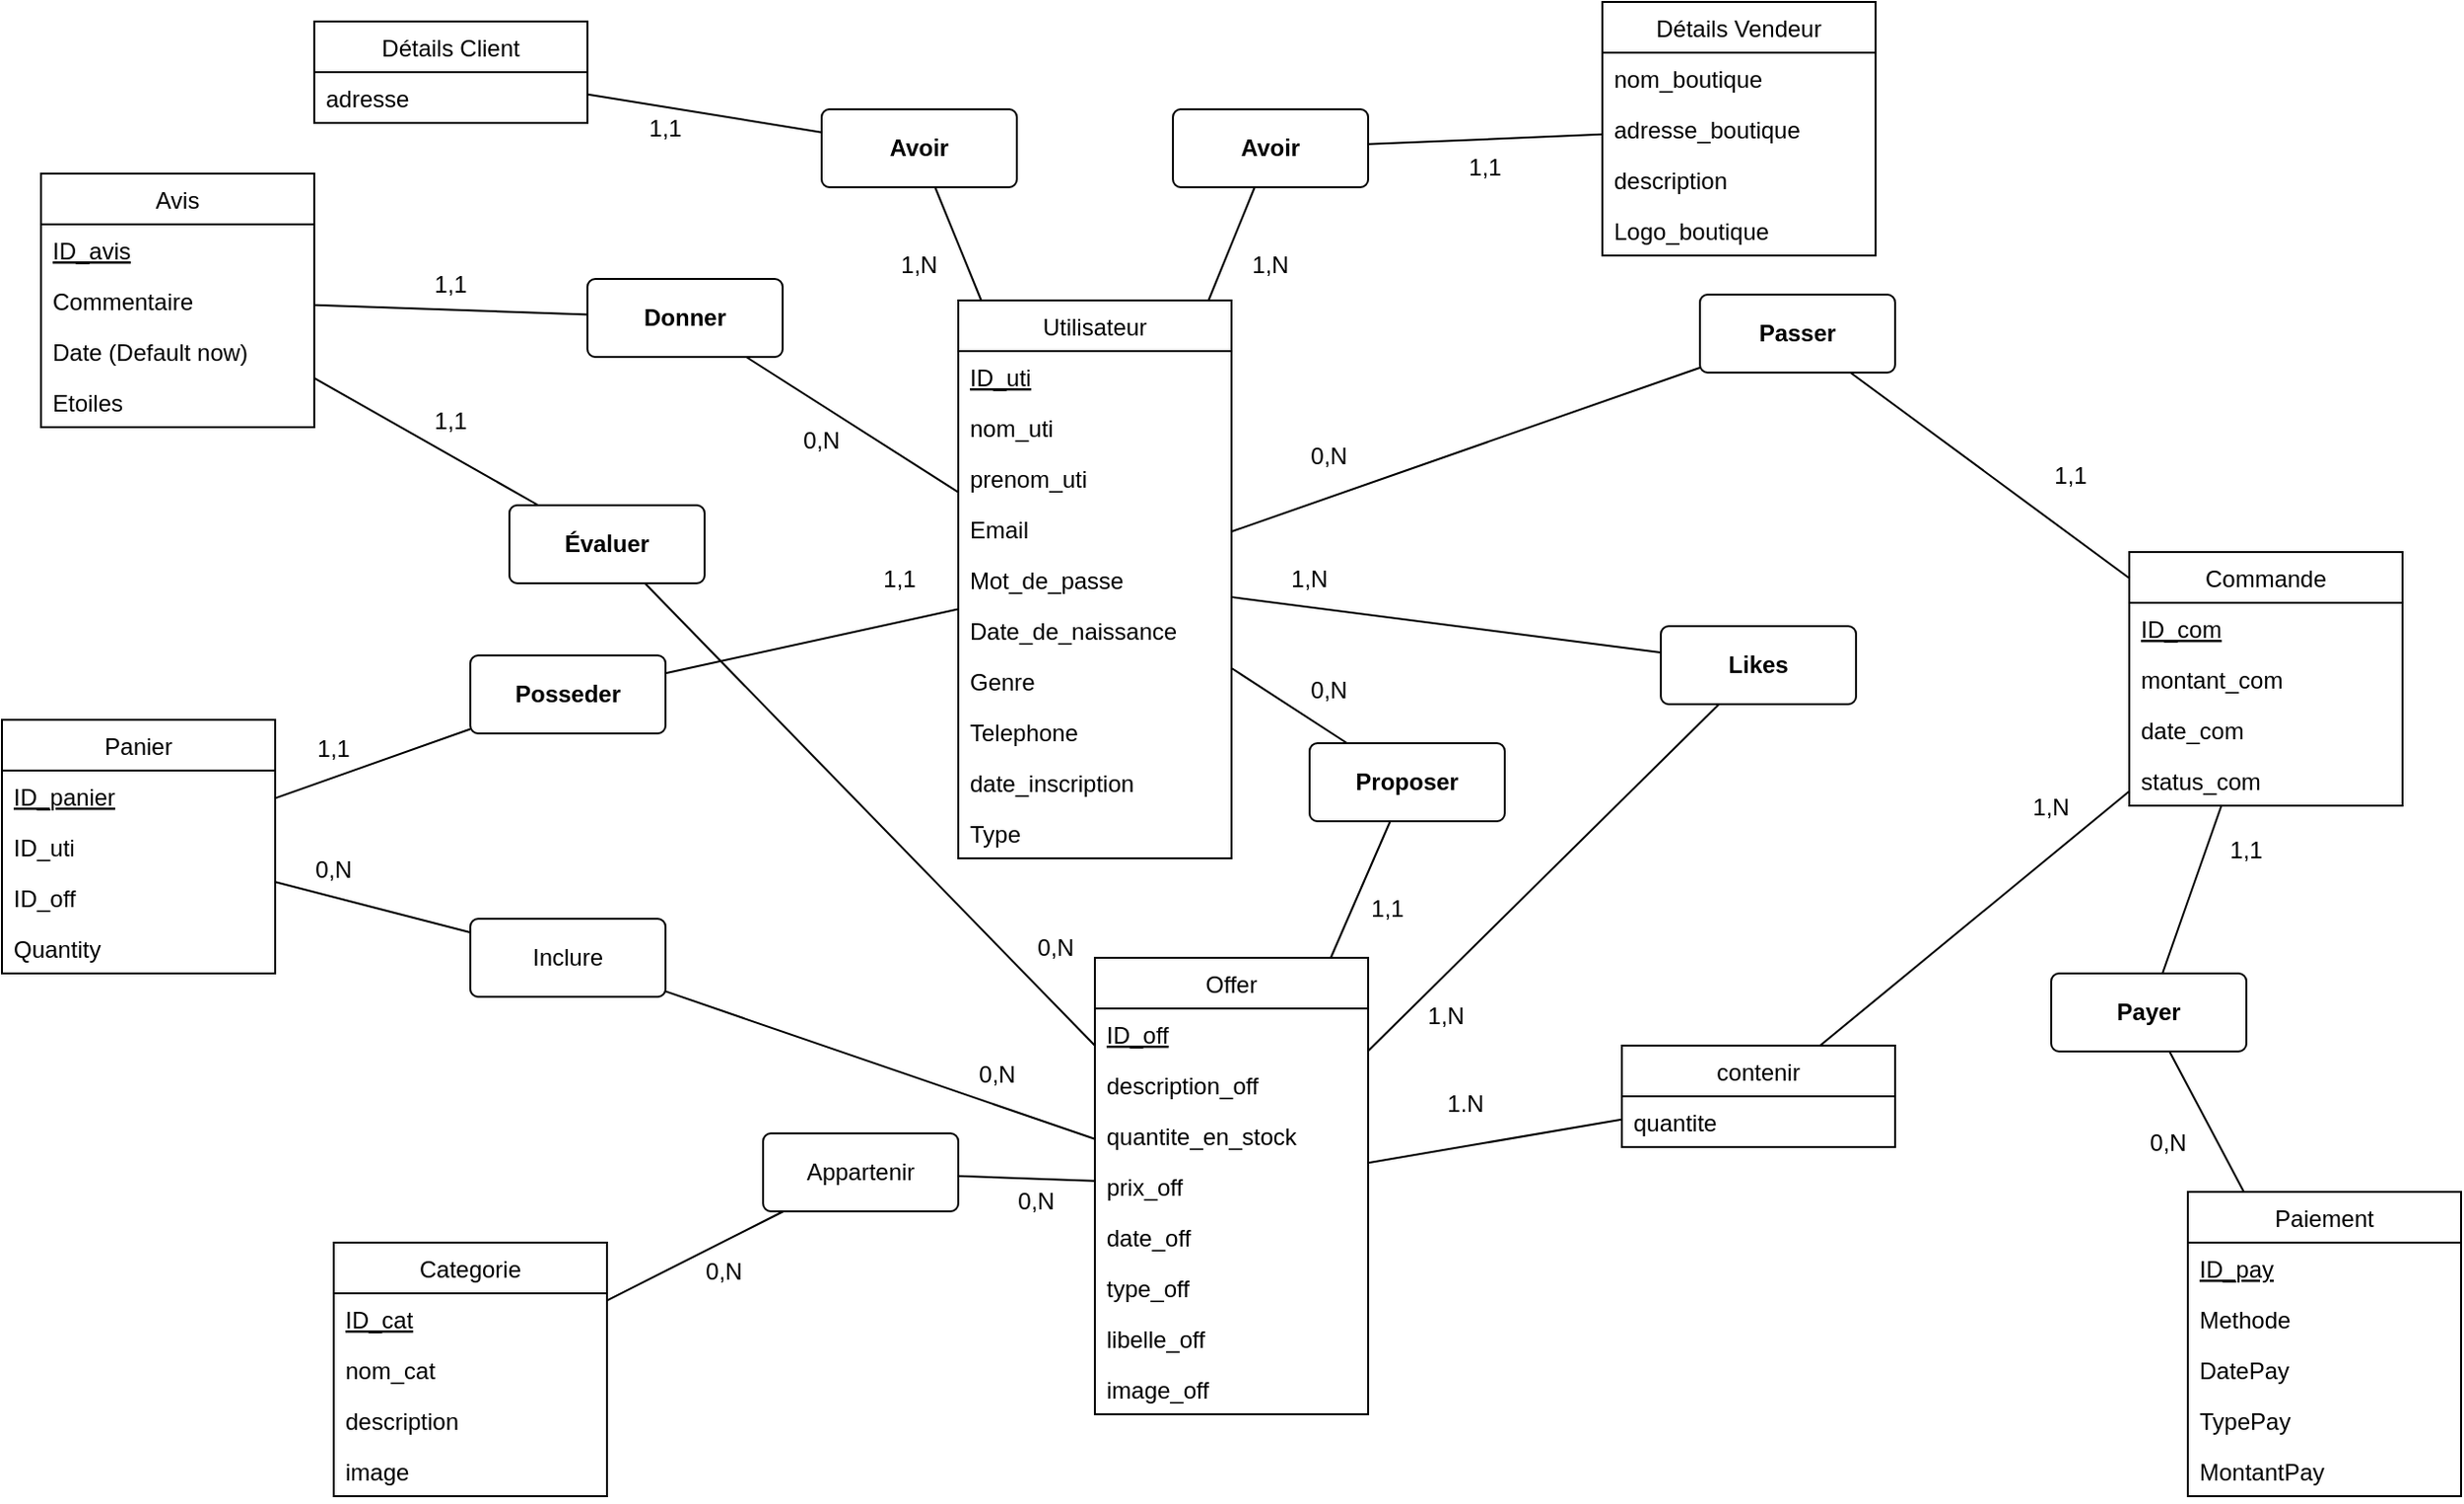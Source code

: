 <mxfile>
    <diagram id="hyXkK6m-YnXC-yvK3KlL" name="Page-1">
        <mxGraphModel dx="3232" dy="991" grid="1" gridSize="10" guides="1" tooltips="1" connect="1" arrows="1" fold="1" page="1" pageScale="1" pageWidth="1100" pageHeight="850" background="none" math="0" shadow="0">
            <root>
                <mxCell id="0"/>
                <mxCell id="1" parent="0"/>
                <mxCell id="340" value="&lt;strong&gt;Donner&lt;/strong&gt;" style="rounded=1;arcSize=10;whiteSpace=wrap;html=1;align=center;" parent="1" vertex="1">
                    <mxGeometry x="-210" y="172" width="100" height="40" as="geometry"/>
                </mxCell>
                <mxCell id="341" value="&lt;strong&gt;Évaluer&lt;/strong&gt;" style="rounded=1;arcSize=10;whiteSpace=wrap;html=1;align=center;" parent="1" vertex="1">
                    <mxGeometry x="-250" y="288" width="100" height="40" as="geometry"/>
                </mxCell>
                <mxCell id="343" value="Avis" style="swimlane;fontStyle=0;childLayout=stackLayout;horizontal=1;startSize=26;horizontalStack=0;resizeParent=1;resizeParentMax=0;resizeLast=0;collapsible=1;marginBottom=0;" parent="1" vertex="1">
                    <mxGeometry x="-490" y="118" width="140" height="130" as="geometry">
                        <mxRectangle x="-330" y="90" width="60" height="30" as="alternateBounds"/>
                    </mxGeometry>
                </mxCell>
                <mxCell id="344" value="ID_avis" style="text;strokeColor=none;fillColor=none;align=left;verticalAlign=top;spacingLeft=4;spacingRight=4;overflow=hidden;rotatable=0;points=[[0,0.5],[1,0.5]];portConstraint=eastwest;fontStyle=4" parent="343" vertex="1">
                    <mxGeometry y="26" width="140" height="26" as="geometry"/>
                </mxCell>
                <mxCell id="348" value="Commentaire" style="text;strokeColor=none;fillColor=none;align=left;verticalAlign=top;spacingLeft=4;spacingRight=4;overflow=hidden;rotatable=0;points=[[0,0.5],[1,0.5]];portConstraint=eastwest;" parent="343" vertex="1">
                    <mxGeometry y="52" width="140" height="26" as="geometry"/>
                </mxCell>
                <mxCell id="349" value="Date (Default now)" style="text;strokeColor=none;fillColor=none;align=left;verticalAlign=top;spacingLeft=4;spacingRight=4;overflow=hidden;rotatable=0;points=[[0,0.5],[1,0.5]];portConstraint=eastwest;" parent="343" vertex="1">
                    <mxGeometry y="78" width="140" height="26" as="geometry"/>
                </mxCell>
                <mxCell id="565" value="Etoiles" style="text;strokeColor=none;fillColor=none;align=left;verticalAlign=top;spacingLeft=4;spacingRight=4;overflow=hidden;rotatable=0;points=[[0,0.5],[1,0.5]];portConstraint=eastwest;" vertex="1" parent="343">
                    <mxGeometry y="104" width="140" height="26" as="geometry"/>
                </mxCell>
                <mxCell id="470" style="edgeStyle=none;html=1;endArrow=none;endFill=0;" parent="1" source="350" target="457" edge="1">
                    <mxGeometry relative="1" as="geometry"/>
                </mxCell>
                <mxCell id="472" style="edgeStyle=none;html=1;endArrow=none;endFill=0;" parent="1" source="350" target="458" edge="1">
                    <mxGeometry relative="1" as="geometry"/>
                </mxCell>
                <mxCell id="350" value="Utilisateur" style="swimlane;fontStyle=0;childLayout=stackLayout;horizontal=1;startSize=26;horizontalStack=0;resizeParent=1;resizeParentMax=0;resizeLast=0;collapsible=1;marginBottom=0;" parent="1" vertex="1">
                    <mxGeometry x="-20" y="183" width="140" height="286" as="geometry"/>
                </mxCell>
                <mxCell id="351" value="ID_uti" style="text;strokeColor=none;fillColor=none;align=left;verticalAlign=top;spacingLeft=4;spacingRight=4;overflow=hidden;rotatable=0;points=[[0,0.5],[1,0.5]];portConstraint=eastwest;fontStyle=4" parent="350" vertex="1">
                    <mxGeometry y="26" width="140" height="26" as="geometry"/>
                </mxCell>
                <mxCell id="352" value="nom_uti" style="text;strokeColor=none;fillColor=none;align=left;verticalAlign=top;spacingLeft=4;spacingRight=4;overflow=hidden;rotatable=0;points=[[0,0.5],[1,0.5]];portConstraint=eastwest;" parent="350" vertex="1">
                    <mxGeometry y="52" width="140" height="26" as="geometry"/>
                </mxCell>
                <mxCell id="353" value="prenom_uti" style="text;strokeColor=none;fillColor=none;align=left;verticalAlign=top;spacingLeft=4;spacingRight=4;overflow=hidden;rotatable=0;points=[[0,0.5],[1,0.5]];portConstraint=eastwest;" parent="350" vertex="1">
                    <mxGeometry y="78" width="140" height="26" as="geometry"/>
                </mxCell>
                <mxCell id="355" value="Email" style="text;strokeColor=none;fillColor=none;align=left;verticalAlign=top;spacingLeft=4;spacingRight=4;overflow=hidden;rotatable=0;points=[[0,0.5],[1,0.5]];portConstraint=eastwest;" parent="350" vertex="1">
                    <mxGeometry y="104" width="140" height="26" as="geometry"/>
                </mxCell>
                <mxCell id="356" value="Mot_de_passe" style="text;strokeColor=none;fillColor=none;align=left;verticalAlign=top;spacingLeft=4;spacingRight=4;overflow=hidden;rotatable=0;points=[[0,0.5],[1,0.5]];portConstraint=eastwest;" parent="350" vertex="1">
                    <mxGeometry y="130" width="140" height="26" as="geometry"/>
                </mxCell>
                <mxCell id="478" value="Date_de_naissance" style="text;strokeColor=none;fillColor=none;align=left;verticalAlign=top;spacingLeft=4;spacingRight=4;overflow=hidden;rotatable=0;points=[[0,0.5],[1,0.5]];portConstraint=eastwest;" parent="350" vertex="1">
                    <mxGeometry y="156" width="140" height="26" as="geometry"/>
                </mxCell>
                <mxCell id="479" value="Genre" style="text;strokeColor=none;fillColor=none;align=left;verticalAlign=top;spacingLeft=4;spacingRight=4;overflow=hidden;rotatable=0;points=[[0,0.5],[1,0.5]];portConstraint=eastwest;" parent="350" vertex="1">
                    <mxGeometry y="182" width="140" height="26" as="geometry"/>
                </mxCell>
                <mxCell id="357" value="Telephone" style="text;strokeColor=none;fillColor=none;align=left;verticalAlign=top;spacingLeft=4;spacingRight=4;overflow=hidden;rotatable=0;points=[[0,0.5],[1,0.5]];portConstraint=eastwest;" parent="350" vertex="1">
                    <mxGeometry y="208" width="140" height="26" as="geometry"/>
                </mxCell>
                <mxCell id="358" value="date_inscription" style="text;strokeColor=none;fillColor=none;align=left;verticalAlign=top;spacingLeft=4;spacingRight=4;overflow=hidden;rotatable=0;points=[[0,0.5],[1,0.5]];portConstraint=eastwest;" parent="350" vertex="1">
                    <mxGeometry y="234" width="140" height="26" as="geometry"/>
                </mxCell>
                <mxCell id="359" value="Type" style="text;strokeColor=none;fillColor=none;align=left;verticalAlign=top;spacingLeft=4;spacingRight=4;overflow=hidden;rotatable=0;points=[[0,0.5],[1,0.5]];portConstraint=eastwest;" parent="350" vertex="1">
                    <mxGeometry y="260" width="140" height="26" as="geometry"/>
                </mxCell>
                <mxCell id="360" value="Commande" style="swimlane;fontStyle=0;childLayout=stackLayout;horizontal=1;startSize=26;horizontalStack=0;resizeParent=1;resizeParentMax=0;resizeLast=0;collapsible=1;marginBottom=0;" parent="1" vertex="1">
                    <mxGeometry x="580" y="312" width="140" height="130" as="geometry"/>
                </mxCell>
                <mxCell id="361" value="ID_com" style="text;strokeColor=none;fillColor=none;align=left;verticalAlign=top;spacingLeft=4;spacingRight=4;overflow=hidden;rotatable=0;points=[[0,0.5],[1,0.5]];portConstraint=eastwest;fontStyle=4" parent="360" vertex="1">
                    <mxGeometry y="26" width="140" height="26" as="geometry"/>
                </mxCell>
                <mxCell id="365" value="montant_com" style="text;strokeColor=none;fillColor=none;align=left;verticalAlign=top;spacingLeft=4;spacingRight=4;overflow=hidden;rotatable=0;points=[[0,0.5],[1,0.5]];portConstraint=eastwest;" parent="360" vertex="1">
                    <mxGeometry y="52" width="140" height="26" as="geometry"/>
                </mxCell>
                <mxCell id="366" value="date_com" style="text;strokeColor=none;fillColor=none;align=left;verticalAlign=top;spacingLeft=4;spacingRight=4;overflow=hidden;rotatable=0;points=[[0,0.5],[1,0.5]];portConstraint=eastwest;" parent="360" vertex="1">
                    <mxGeometry y="78" width="140" height="26" as="geometry"/>
                </mxCell>
                <mxCell id="367" value="status_com" style="text;strokeColor=none;fillColor=none;align=left;verticalAlign=top;spacingLeft=4;spacingRight=4;overflow=hidden;rotatable=0;points=[[0,0.5],[1,0.5]];portConstraint=eastwest;" parent="360" vertex="1">
                    <mxGeometry y="104" width="140" height="26" as="geometry"/>
                </mxCell>
                <mxCell id="373" value="Offer" style="swimlane;fontStyle=0;childLayout=stackLayout;horizontal=1;startSize=26;horizontalStack=0;resizeParent=1;resizeParentMax=0;resizeLast=0;collapsible=1;marginBottom=0;" parent="1" vertex="1">
                    <mxGeometry x="50" y="520" width="140" height="234" as="geometry"/>
                </mxCell>
                <mxCell id="374" value="ID_off" style="text;strokeColor=none;fillColor=none;align=left;verticalAlign=top;spacingLeft=4;spacingRight=4;overflow=hidden;rotatable=0;points=[[0,0.5],[1,0.5]];portConstraint=eastwest;fontStyle=4" parent="373" vertex="1">
                    <mxGeometry y="26" width="140" height="26" as="geometry"/>
                </mxCell>
                <mxCell id="377" value="description_off" style="text;strokeColor=none;fillColor=none;align=left;verticalAlign=top;spacingLeft=4;spacingRight=4;overflow=hidden;rotatable=0;points=[[0,0.5],[1,0.5]];portConstraint=eastwest;" parent="373" vertex="1">
                    <mxGeometry y="52" width="140" height="26" as="geometry"/>
                </mxCell>
                <mxCell id="378" value="quantite_en_stock" style="text;strokeColor=none;fillColor=none;align=left;verticalAlign=top;spacingLeft=4;spacingRight=4;overflow=hidden;rotatable=0;points=[[0,0.5],[1,0.5]];portConstraint=eastwest;" parent="373" vertex="1">
                    <mxGeometry y="78" width="140" height="26" as="geometry"/>
                </mxCell>
                <mxCell id="379" value="prix_off" style="text;strokeColor=none;fillColor=none;align=left;verticalAlign=top;spacingLeft=4;spacingRight=4;overflow=hidden;rotatable=0;points=[[0,0.5],[1,0.5]];portConstraint=eastwest;" parent="373" vertex="1">
                    <mxGeometry y="104" width="140" height="26" as="geometry"/>
                </mxCell>
                <mxCell id="380" value="date_off" style="text;strokeColor=none;fillColor=none;align=left;verticalAlign=top;spacingLeft=4;spacingRight=4;overflow=hidden;rotatable=0;points=[[0,0.5],[1,0.5]];portConstraint=eastwest;" parent="373" vertex="1">
                    <mxGeometry y="130" width="140" height="26" as="geometry"/>
                </mxCell>
                <mxCell id="382" value="type_off" style="text;strokeColor=none;fillColor=none;align=left;verticalAlign=top;spacingLeft=4;spacingRight=4;overflow=hidden;rotatable=0;points=[[0,0.5],[1,0.5]];portConstraint=eastwest;" parent="373" vertex="1">
                    <mxGeometry y="156" width="140" height="26" as="geometry"/>
                </mxCell>
                <mxCell id="391" value="libelle_off" style="text;strokeColor=none;fillColor=none;align=left;verticalAlign=top;spacingLeft=4;spacingRight=4;overflow=hidden;rotatable=0;points=[[0,0.5],[1,0.5]];portConstraint=eastwest;" parent="373" vertex="1">
                    <mxGeometry y="182" width="140" height="26" as="geometry"/>
                </mxCell>
                <mxCell id="392" value="image_off" style="text;strokeColor=none;fillColor=none;align=left;verticalAlign=top;spacingLeft=4;spacingRight=4;overflow=hidden;rotatable=0;points=[[0,0.5],[1,0.5]];portConstraint=eastwest;" parent="373" vertex="1">
                    <mxGeometry y="208" width="140" height="26" as="geometry"/>
                </mxCell>
                <mxCell id="383" value="Paiement" style="swimlane;fontStyle=0;childLayout=stackLayout;horizontal=1;startSize=26;horizontalStack=0;resizeParent=1;resizeParentMax=0;resizeLast=0;collapsible=1;marginBottom=0;" parent="1" vertex="1">
                    <mxGeometry x="610" y="640" width="140" height="156" as="geometry"/>
                </mxCell>
                <mxCell id="384" value="ID_pay" style="text;strokeColor=none;fillColor=none;align=left;verticalAlign=top;spacingLeft=4;spacingRight=4;overflow=hidden;rotatable=0;points=[[0,0.5],[1,0.5]];portConstraint=eastwest;fontStyle=4" parent="383" vertex="1">
                    <mxGeometry y="26" width="140" height="26" as="geometry"/>
                </mxCell>
                <mxCell id="386" value="Methode" style="text;strokeColor=none;fillColor=none;align=left;verticalAlign=top;spacingLeft=4;spacingRight=4;overflow=hidden;rotatable=0;points=[[0,0.5],[1,0.5]];portConstraint=eastwest;" parent="383" vertex="1">
                    <mxGeometry y="52" width="140" height="26" as="geometry"/>
                </mxCell>
                <mxCell id="388" value="DatePay" style="text;strokeColor=none;fillColor=none;align=left;verticalAlign=top;spacingLeft=4;spacingRight=4;overflow=hidden;rotatable=0;points=[[0,0.5],[1,0.5]];portConstraint=eastwest;" parent="383" vertex="1">
                    <mxGeometry y="78" width="140" height="26" as="geometry"/>
                </mxCell>
                <mxCell id="389" value="TypePay" style="text;strokeColor=none;fillColor=none;align=left;verticalAlign=top;spacingLeft=4;spacingRight=4;overflow=hidden;rotatable=0;points=[[0,0.5],[1,0.5]];portConstraint=eastwest;" parent="383" vertex="1">
                    <mxGeometry y="104" width="140" height="26" as="geometry"/>
                </mxCell>
                <mxCell id="390" value="MontantPay" style="text;strokeColor=none;fillColor=none;align=left;verticalAlign=top;spacingLeft=4;spacingRight=4;overflow=hidden;rotatable=0;points=[[0,0.5],[1,0.5]];portConstraint=eastwest;" parent="383" vertex="1">
                    <mxGeometry y="130" width="140" height="26" as="geometry"/>
                </mxCell>
                <mxCell id="395" value="Categorie" style="swimlane;fontStyle=0;childLayout=stackLayout;horizontal=1;startSize=26;horizontalStack=0;resizeParent=1;resizeParentMax=0;resizeLast=0;collapsible=1;marginBottom=0;" parent="1" vertex="1">
                    <mxGeometry x="-340" y="666" width="140" height="130" as="geometry"/>
                </mxCell>
                <mxCell id="396" value="ID_cat" style="text;strokeColor=none;fillColor=none;align=left;verticalAlign=top;spacingLeft=4;spacingRight=4;overflow=hidden;rotatable=0;points=[[0,0.5],[1,0.5]];portConstraint=eastwest;fontStyle=4" parent="395" vertex="1">
                    <mxGeometry y="26" width="140" height="26" as="geometry"/>
                </mxCell>
                <mxCell id="397" value="nom_cat" style="text;strokeColor=none;fillColor=none;align=left;verticalAlign=top;spacingLeft=4;spacingRight=4;overflow=hidden;rotatable=0;points=[[0,0.5],[1,0.5]];portConstraint=eastwest;" parent="395" vertex="1">
                    <mxGeometry y="52" width="140" height="26" as="geometry"/>
                </mxCell>
                <mxCell id="556" value="description " style="text;strokeColor=none;fillColor=none;align=left;verticalAlign=top;spacingLeft=4;spacingRight=4;overflow=hidden;rotatable=0;points=[[0,0.5],[1,0.5]];portConstraint=eastwest;" vertex="1" parent="395">
                    <mxGeometry y="78" width="140" height="26" as="geometry"/>
                </mxCell>
                <mxCell id="557" value="image" style="text;strokeColor=none;fillColor=none;align=left;verticalAlign=top;spacingLeft=4;spacingRight=4;overflow=hidden;rotatable=0;points=[[0,0.5],[1,0.5]];portConstraint=eastwest;" vertex="1" parent="395">
                    <mxGeometry y="104" width="140" height="26" as="geometry"/>
                </mxCell>
                <mxCell id="399" value="&lt;strong&gt;Passer&lt;/strong&gt;" style="rounded=1;arcSize=10;whiteSpace=wrap;html=1;align=center;" parent="1" vertex="1">
                    <mxGeometry x="360" y="180" width="100" height="40" as="geometry"/>
                </mxCell>
                <mxCell id="400" value="&lt;strong&gt;Proposer&lt;/strong&gt;" style="rounded=1;arcSize=10;whiteSpace=wrap;html=1;align=center;" parent="1" vertex="1">
                    <mxGeometry x="160" y="410" width="100" height="40" as="geometry"/>
                </mxCell>
                <mxCell id="402" style="edgeStyle=none;html=1;endArrow=none;endFill=0;" parent="1" source="343" target="341" edge="1">
                    <mxGeometry relative="1" as="geometry">
                        <mxPoint x="-250" y="383" as="sourcePoint"/>
                    </mxGeometry>
                </mxCell>
                <mxCell id="410" style="edgeStyle=none;html=1;endArrow=none;endFill=0;" parent="1" source="395" target="456" edge="1">
                    <mxGeometry relative="1" as="geometry">
                        <mxPoint x="-170" y="635" as="targetPoint"/>
                    </mxGeometry>
                </mxCell>
                <mxCell id="411" style="edgeStyle=none;html=1;endArrow=none;endFill=0;" parent="1" source="373" target="341" edge="1">
                    <mxGeometry relative="1" as="geometry"/>
                </mxCell>
                <mxCell id="413" style="edgeStyle=none;html=1;endArrow=none;endFill=0;" parent="1" source="350" target="399" edge="1">
                    <mxGeometry relative="1" as="geometry"/>
                </mxCell>
                <mxCell id="414" style="edgeStyle=none;html=1;endArrow=none;endFill=0;" parent="1" source="360" target="399" edge="1">
                    <mxGeometry relative="1" as="geometry">
                        <mxPoint x="580" y="377" as="sourcePoint"/>
                    </mxGeometry>
                </mxCell>
                <mxCell id="415" style="edgeStyle=none;html=1;endArrow=none;endFill=0;" parent="1" source="350" target="400" edge="1">
                    <mxGeometry relative="1" as="geometry"/>
                </mxCell>
                <mxCell id="416" style="edgeStyle=none;html=1;endArrow=none;endFill=0;" parent="1" source="373" target="400" edge="1">
                    <mxGeometry relative="1" as="geometry">
                        <mxPoint x="150" y="585" as="sourcePoint"/>
                    </mxGeometry>
                </mxCell>
                <mxCell id="418" style="edgeStyle=none;html=1;endArrow=none;endFill=0;" parent="1" source="373" target="558" edge="1">
                    <mxGeometry relative="1" as="geometry">
                        <mxPoint x="330" y="559" as="targetPoint"/>
                    </mxGeometry>
                </mxCell>
                <mxCell id="419" style="edgeStyle=none;html=1;endArrow=none;endFill=0;" parent="1" source="360" target="558" edge="1">
                    <mxGeometry relative="1" as="geometry">
                        <mxPoint x="580" y="404.077" as="sourcePoint"/>
                        <mxPoint x="413.129" y="520" as="targetPoint"/>
                    </mxGeometry>
                </mxCell>
                <mxCell id="420" value="&lt;strong&gt;Payer&lt;/strong&gt;" style="rounded=1;arcSize=10;whiteSpace=wrap;html=1;align=center;" parent="1" vertex="1">
                    <mxGeometry x="540" y="528" width="100" height="40" as="geometry"/>
                </mxCell>
                <mxCell id="421" style="edgeStyle=none;html=1;endArrow=none;endFill=0;" parent="1" source="383" target="420" edge="1">
                    <mxGeometry relative="1" as="geometry">
                        <mxPoint x="340" y="715" as="sourcePoint"/>
                    </mxGeometry>
                </mxCell>
                <mxCell id="422" style="edgeStyle=none;html=1;endArrow=none;endFill=0;" parent="1" source="360" target="420" edge="1">
                    <mxGeometry relative="1" as="geometry">
                        <mxPoint x="580" y="403" as="sourcePoint"/>
                    </mxGeometry>
                </mxCell>
                <mxCell id="424" style="edgeStyle=none;html=1;endArrow=none;endFill=0;" parent="1" source="373" target="456" edge="1">
                    <mxGeometry relative="1" as="geometry">
                        <mxPoint x="-90" y="619" as="targetPoint"/>
                    </mxGeometry>
                </mxCell>
                <mxCell id="432" style="edgeStyle=none;html=1;endArrow=none;endFill=0;" parent="1" source="343" target="340" edge="1">
                    <mxGeometry relative="1" as="geometry">
                        <mxPoint x="-250" y="383" as="sourcePoint"/>
                    </mxGeometry>
                </mxCell>
                <mxCell id="433" style="edgeStyle=none;html=1;endArrow=none;endFill=0;" parent="1" source="350" target="340" edge="1">
                    <mxGeometry relative="1" as="geometry"/>
                </mxCell>
                <mxCell id="440" value="0,N" style="text;html=1;strokeColor=none;fillColor=none;align=center;verticalAlign=middle;whiteSpace=wrap;rounded=0;" parent="1" vertex="1">
                    <mxGeometry x="-120" y="240" width="60" height="30" as="geometry"/>
                </mxCell>
                <mxCell id="442" value="1,1" style="text;html=1;strokeColor=none;fillColor=none;align=center;verticalAlign=middle;whiteSpace=wrap;rounded=0;" parent="1" vertex="1">
                    <mxGeometry x="-310" y="160" width="60" height="30" as="geometry"/>
                </mxCell>
                <mxCell id="443" value="0,N" style="text;html=1;strokeColor=none;fillColor=none;align=center;verticalAlign=middle;whiteSpace=wrap;rounded=0;" parent="1" vertex="1">
                    <mxGeometry x="140" y="368" width="60" height="30" as="geometry"/>
                </mxCell>
                <mxCell id="444" value="1.N" style="text;html=1;strokeColor=none;fillColor=none;align=center;verticalAlign=middle;whiteSpace=wrap;rounded=0;" parent="1" vertex="1">
                    <mxGeometry x="210" y="580" width="60" height="30" as="geometry"/>
                </mxCell>
                <mxCell id="445" value="0,N" style="text;html=1;strokeColor=none;fillColor=none;align=center;verticalAlign=middle;whiteSpace=wrap;rounded=0;" parent="1" vertex="1">
                    <mxGeometry x="-170" y="666" width="60" height="30" as="geometry"/>
                </mxCell>
                <mxCell id="446" value="0,N" style="text;html=1;strokeColor=none;fillColor=none;align=center;verticalAlign=middle;whiteSpace=wrap;rounded=0;" parent="1" vertex="1">
                    <mxGeometry x="-10" y="630" width="60" height="30" as="geometry"/>
                </mxCell>
                <mxCell id="447" value="1,N" style="text;html=1;strokeColor=none;fillColor=none;align=center;verticalAlign=middle;whiteSpace=wrap;rounded=0;" parent="1" vertex="1">
                    <mxGeometry x="510" y="428" width="60" height="30" as="geometry"/>
                </mxCell>
                <mxCell id="448" value="1,1" style="text;html=1;strokeColor=none;fillColor=none;align=center;verticalAlign=middle;whiteSpace=wrap;rounded=0;" parent="1" vertex="1">
                    <mxGeometry x="170" y="480" width="60" height="30" as="geometry"/>
                </mxCell>
                <mxCell id="449" value="0,N" style="text;html=1;strokeColor=none;fillColor=none;align=center;verticalAlign=middle;whiteSpace=wrap;rounded=0;" parent="1" vertex="1">
                    <mxGeometry x="140" y="248" width="60" height="30" as="geometry"/>
                </mxCell>
                <mxCell id="450" value="1,1" style="text;html=1;strokeColor=none;fillColor=none;align=center;verticalAlign=middle;whiteSpace=wrap;rounded=0;" parent="1" vertex="1">
                    <mxGeometry x="520" y="258" width="60" height="30" as="geometry"/>
                </mxCell>
                <mxCell id="451" value="1,1" style="text;html=1;strokeColor=none;fillColor=none;align=center;verticalAlign=middle;whiteSpace=wrap;rounded=0;" parent="1" vertex="1">
                    <mxGeometry x="610" y="450" width="60" height="30" as="geometry"/>
                </mxCell>
                <mxCell id="454" value="1,1" style="text;html=1;strokeColor=none;fillColor=none;align=center;verticalAlign=middle;whiteSpace=wrap;rounded=0;" parent="1" vertex="1">
                    <mxGeometry x="-310" y="230" width="60" height="30" as="geometry"/>
                </mxCell>
                <mxCell id="455" value="0,N" style="text;html=1;strokeColor=none;fillColor=none;align=center;verticalAlign=middle;whiteSpace=wrap;rounded=0;" parent="1" vertex="1">
                    <mxGeometry y="500" width="60" height="30" as="geometry"/>
                </mxCell>
                <mxCell id="456" value="&lt;span style=&quot;&quot;&gt;Appartenir&lt;/span&gt;" style="rounded=1;arcSize=10;whiteSpace=wrap;html=1;align=center;" parent="1" vertex="1">
                    <mxGeometry x="-120" y="610" width="100" height="40" as="geometry"/>
                </mxCell>
                <mxCell id="471" style="edgeStyle=none;html=1;endArrow=none;endFill=0;" parent="1" source="457" target="459" edge="1">
                    <mxGeometry relative="1" as="geometry"/>
                </mxCell>
                <mxCell id="457" value="&lt;b&gt;Avoir&lt;/b&gt;" style="rounded=1;arcSize=10;whiteSpace=wrap;html=1;align=center;" parent="1" vertex="1">
                    <mxGeometry x="-90" y="85" width="100" height="40" as="geometry"/>
                </mxCell>
                <mxCell id="473" style="edgeStyle=none;html=1;endArrow=none;endFill=0;" parent="1" source="458" target="464" edge="1">
                    <mxGeometry relative="1" as="geometry"/>
                </mxCell>
                <mxCell id="458" value="&lt;b&gt;Avoir&lt;/b&gt;" style="rounded=1;arcSize=10;whiteSpace=wrap;html=1;align=center;" parent="1" vertex="1">
                    <mxGeometry x="90" y="85" width="100" height="40" as="geometry"/>
                </mxCell>
                <mxCell id="459" value="Détails Client" style="swimlane;fontStyle=0;childLayout=stackLayout;horizontal=1;startSize=26;horizontalStack=0;resizeParent=1;resizeParentMax=0;resizeLast=0;collapsible=1;marginBottom=0;" parent="1" vertex="1">
                    <mxGeometry x="-350" y="40" width="140" height="52" as="geometry">
                        <mxRectangle x="-330" y="90" width="60" height="30" as="alternateBounds"/>
                    </mxGeometry>
                </mxCell>
                <mxCell id="460" value="adresse" style="text;strokeColor=none;fillColor=none;align=left;verticalAlign=top;spacingLeft=4;spacingRight=4;overflow=hidden;rotatable=0;points=[[0,0.5],[1,0.5]];portConstraint=eastwest;fontStyle=0" parent="459" vertex="1">
                    <mxGeometry y="26" width="140" height="26" as="geometry"/>
                </mxCell>
                <mxCell id="464" value="Détails Vendeur" style="swimlane;fontStyle=0;childLayout=stackLayout;horizontal=1;startSize=26;horizontalStack=0;resizeParent=1;resizeParentMax=0;resizeLast=0;collapsible=1;marginBottom=0;" parent="1" vertex="1">
                    <mxGeometry x="310" y="30" width="140" height="130" as="geometry">
                        <mxRectangle x="-330" y="90" width="60" height="30" as="alternateBounds"/>
                    </mxGeometry>
                </mxCell>
                <mxCell id="466" value="nom_boutique " style="text;strokeColor=none;fillColor=none;align=left;verticalAlign=top;spacingLeft=4;spacingRight=4;overflow=hidden;rotatable=0;points=[[0,0.5],[1,0.5]];portConstraint=eastwest;" parent="464" vertex="1">
                    <mxGeometry y="26" width="140" height="26" as="geometry"/>
                </mxCell>
                <mxCell id="468" value="adresse_boutique " style="text;strokeColor=none;fillColor=none;align=left;verticalAlign=top;spacingLeft=4;spacingRight=4;overflow=hidden;rotatable=0;points=[[0,0.5],[1,0.5]];portConstraint=eastwest;" parent="464" vertex="1">
                    <mxGeometry y="52" width="140" height="26" as="geometry"/>
                </mxCell>
                <mxCell id="480" value="description" style="text;strokeColor=none;fillColor=none;align=left;verticalAlign=top;spacingLeft=4;spacingRight=4;overflow=hidden;rotatable=0;points=[[0,0.5],[1,0.5]];portConstraint=eastwest;" parent="464" vertex="1">
                    <mxGeometry y="78" width="140" height="26" as="geometry"/>
                </mxCell>
                <mxCell id="481" value="Logo_boutique" style="text;strokeColor=none;fillColor=none;align=left;verticalAlign=top;spacingLeft=4;spacingRight=4;overflow=hidden;rotatable=0;points=[[0,0.5],[1,0.5]];portConstraint=eastwest;" parent="464" vertex="1">
                    <mxGeometry y="104" width="140" height="26" as="geometry"/>
                </mxCell>
                <mxCell id="474" value="1,N" style="text;html=1;strokeColor=none;fillColor=none;align=center;verticalAlign=middle;whiteSpace=wrap;rounded=0;" parent="1" vertex="1">
                    <mxGeometry x="-70" y="150" width="60" height="30" as="geometry"/>
                </mxCell>
                <mxCell id="475" value="1,N" style="text;html=1;strokeColor=none;fillColor=none;align=center;verticalAlign=middle;whiteSpace=wrap;rounded=0;" parent="1" vertex="1">
                    <mxGeometry x="110" y="150" width="60" height="30" as="geometry"/>
                </mxCell>
                <mxCell id="476" value="1,1" style="text;html=1;strokeColor=none;fillColor=none;align=center;verticalAlign=middle;whiteSpace=wrap;rounded=0;" parent="1" vertex="1">
                    <mxGeometry x="-200" y="80" width="60" height="30" as="geometry"/>
                </mxCell>
                <mxCell id="477" value="1,1" style="text;html=1;strokeColor=none;fillColor=none;align=center;verticalAlign=middle;whiteSpace=wrap;rounded=0;" parent="1" vertex="1">
                    <mxGeometry x="220" y="100" width="60" height="30" as="geometry"/>
                </mxCell>
                <mxCell id="525" value="Panier" style="swimlane;fontStyle=0;childLayout=stackLayout;horizontal=1;startSize=26;horizontalStack=0;resizeParent=1;resizeParentMax=0;resizeLast=0;collapsible=1;marginBottom=0;" vertex="1" parent="1">
                    <mxGeometry x="-510" y="398" width="140" height="130" as="geometry">
                        <mxRectangle x="-330" y="90" width="60" height="30" as="alternateBounds"/>
                    </mxGeometry>
                </mxCell>
                <mxCell id="526" value="ID_panier" style="text;strokeColor=none;fillColor=none;align=left;verticalAlign=top;spacingLeft=4;spacingRight=4;overflow=hidden;rotatable=0;points=[[0,0.5],[1,0.5]];portConstraint=eastwest;fontStyle=4" vertex="1" parent="525">
                    <mxGeometry y="26" width="140" height="26" as="geometry"/>
                </mxCell>
                <mxCell id="527" value="ID_uti" style="text;strokeColor=none;fillColor=none;align=left;verticalAlign=top;spacingLeft=4;spacingRight=4;overflow=hidden;rotatable=0;points=[[0,0.5],[1,0.5]];portConstraint=eastwest;" vertex="1" parent="525">
                    <mxGeometry y="52" width="140" height="26" as="geometry"/>
                </mxCell>
                <mxCell id="528" value="ID_off" style="text;strokeColor=none;fillColor=none;align=left;verticalAlign=top;spacingLeft=4;spacingRight=4;overflow=hidden;rotatable=0;points=[[0,0.5],[1,0.5]];portConstraint=eastwest;" vertex="1" parent="525">
                    <mxGeometry y="78" width="140" height="26" as="geometry"/>
                </mxCell>
                <mxCell id="529" value="Quantity" style="text;strokeColor=none;fillColor=none;align=left;verticalAlign=top;spacingLeft=4;spacingRight=4;overflow=hidden;rotatable=0;points=[[0,0.5],[1,0.5]];portConstraint=eastwest;" vertex="1" parent="525">
                    <mxGeometry y="104" width="140" height="26" as="geometry"/>
                </mxCell>
                <mxCell id="530" style="edgeStyle=none;html=1;endArrow=none;endFill=0;startArrow=none;" edge="1" parent="1" source="531" target="350">
                    <mxGeometry relative="1" as="geometry"/>
                </mxCell>
                <mxCell id="532" value="" style="edgeStyle=none;html=1;endArrow=none;endFill=0;" edge="1" parent="1" source="525" target="531">
                    <mxGeometry relative="1" as="geometry">
                        <mxPoint x="-320" y="417.659" as="sourcePoint"/>
                        <mxPoint x="-20" y="343.341" as="targetPoint"/>
                    </mxGeometry>
                </mxCell>
                <mxCell id="531" value="&lt;strong&gt;Posseder&lt;/strong&gt;" style="rounded=1;arcSize=10;whiteSpace=wrap;html=1;align=center;" vertex="1" parent="1">
                    <mxGeometry x="-270" y="365" width="100" height="40" as="geometry"/>
                </mxCell>
                <mxCell id="534" style="edgeStyle=none;html=1;endArrow=none;endFill=0;startArrow=none;" edge="1" parent="1" source="533" target="373">
                    <mxGeometry relative="1" as="geometry"/>
                </mxCell>
                <mxCell id="535" value="" style="edgeStyle=none;html=1;endArrow=none;endFill=0;" edge="1" parent="1" source="525" target="533">
                    <mxGeometry relative="1" as="geometry">
                        <mxPoint x="-320" y="462.725" as="sourcePoint"/>
                        <mxPoint x="50" y="609.275" as="targetPoint"/>
                    </mxGeometry>
                </mxCell>
                <mxCell id="533" value="&lt;span style=&quot;&quot;&gt;Inclure&lt;/span&gt;" style="rounded=1;arcSize=10;whiteSpace=wrap;html=1;align=center;" vertex="1" parent="1">
                    <mxGeometry x="-270" y="500" width="100" height="40" as="geometry"/>
                </mxCell>
                <mxCell id="548" style="edgeStyle=none;html=1;endArrow=none;endFill=0;" edge="1" parent="1" source="555" target="350">
                    <mxGeometry relative="1" as="geometry">
                        <mxPoint x="340" y="341.0" as="sourcePoint"/>
                    </mxGeometry>
                </mxCell>
                <mxCell id="547" style="edgeStyle=none;html=1;endArrow=none;endFill=0;" edge="1" parent="1" source="555" target="373">
                    <mxGeometry relative="1" as="geometry">
                        <mxPoint x="384.527" y="380" as="sourcePoint"/>
                    </mxGeometry>
                </mxCell>
                <mxCell id="549" value="1,N" style="text;html=1;strokeColor=none;fillColor=none;align=center;verticalAlign=middle;whiteSpace=wrap;rounded=0;" vertex="1" parent="1">
                    <mxGeometry x="200" y="535" width="60" height="30" as="geometry"/>
                </mxCell>
                <mxCell id="550" value="1,N" style="text;html=1;strokeColor=none;fillColor=none;align=center;verticalAlign=middle;whiteSpace=wrap;rounded=0;" vertex="1" parent="1">
                    <mxGeometry x="130" y="311" width="60" height="30" as="geometry"/>
                </mxCell>
                <mxCell id="551" value="1,1" style="text;html=1;strokeColor=none;fillColor=none;align=center;verticalAlign=middle;whiteSpace=wrap;rounded=0;" vertex="1" parent="1">
                    <mxGeometry x="-80" y="311" width="60" height="30" as="geometry"/>
                </mxCell>
                <mxCell id="552" value="0,N" style="text;html=1;strokeColor=none;fillColor=none;align=center;verticalAlign=middle;whiteSpace=wrap;rounded=0;" vertex="1" parent="1">
                    <mxGeometry x="-30" y="565" width="60" height="30" as="geometry"/>
                </mxCell>
                <mxCell id="553" value="1,1" style="text;html=1;strokeColor=none;fillColor=none;align=center;verticalAlign=middle;whiteSpace=wrap;rounded=0;" vertex="1" parent="1">
                    <mxGeometry x="-370" y="398" width="60" height="30" as="geometry"/>
                </mxCell>
                <mxCell id="554" value="0,N" style="text;html=1;strokeColor=none;fillColor=none;align=center;verticalAlign=middle;whiteSpace=wrap;rounded=0;" vertex="1" parent="1">
                    <mxGeometry x="-370" y="460" width="60" height="30" as="geometry"/>
                </mxCell>
                <mxCell id="555" value="&lt;strong&gt;Likes&lt;/strong&gt;" style="rounded=1;arcSize=10;whiteSpace=wrap;html=1;align=center;" vertex="1" parent="1">
                    <mxGeometry x="340" y="350" width="100" height="40" as="geometry"/>
                </mxCell>
                <mxCell id="558" value="contenir" style="swimlane;fontStyle=0;childLayout=stackLayout;horizontal=1;startSize=26;horizontalStack=0;resizeParent=1;resizeParentMax=0;resizeLast=0;collapsible=1;marginBottom=0;" vertex="1" parent="1">
                    <mxGeometry x="320" y="565" width="140" height="52" as="geometry"/>
                </mxCell>
                <mxCell id="560" value="quantite" style="text;strokeColor=none;fillColor=none;align=left;verticalAlign=top;spacingLeft=4;spacingRight=4;overflow=hidden;rotatable=0;points=[[0,0.5],[1,0.5]];portConstraint=eastwest;" vertex="1" parent="558">
                    <mxGeometry y="26" width="140" height="26" as="geometry"/>
                </mxCell>
                <mxCell id="569" value="0,N" style="text;html=1;strokeColor=none;fillColor=none;align=center;verticalAlign=middle;whiteSpace=wrap;rounded=0;" vertex="1" parent="1">
                    <mxGeometry x="570" y="600" width="60" height="30" as="geometry"/>
                </mxCell>
            </root>
        </mxGraphModel>
    </diagram>
</mxfile>